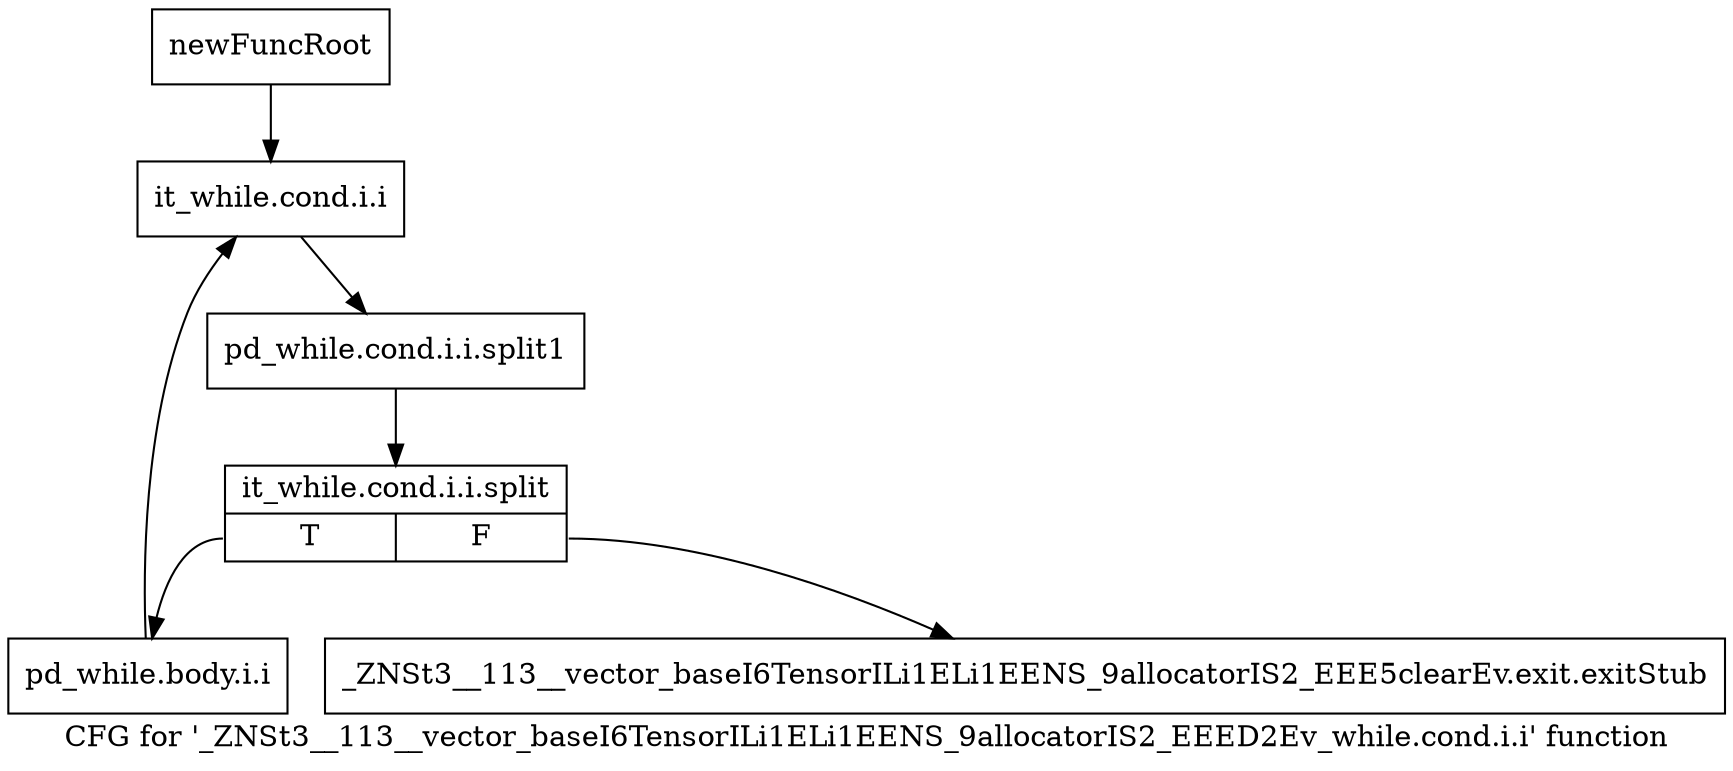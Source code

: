 digraph "CFG for '_ZNSt3__113__vector_baseI6TensorILi1ELi1EENS_9allocatorIS2_EEED2Ev_while.cond.i.i' function" {
	label="CFG for '_ZNSt3__113__vector_baseI6TensorILi1ELi1EENS_9allocatorIS2_EEED2Ev_while.cond.i.i' function";

	Node0x8b00e50 [shape=record,label="{newFuncRoot}"];
	Node0x8b00e50 -> Node0x8b00ef0;
	Node0x8b00ea0 [shape=record,label="{_ZNSt3__113__vector_baseI6TensorILi1ELi1EENS_9allocatorIS2_EEE5clearEv.exit.exitStub}"];
	Node0x8b00ef0 [shape=record,label="{it_while.cond.i.i}"];
	Node0x8b00ef0 -> Node0xc3e67d0;
	Node0xc3e67d0 [shape=record,label="{pd_while.cond.i.i.split1}"];
	Node0xc3e67d0 -> Node0xc2f1e20;
	Node0xc2f1e20 [shape=record,label="{it_while.cond.i.i.split|{<s0>T|<s1>F}}"];
	Node0xc2f1e20:s0 -> Node0x8b00f40;
	Node0xc2f1e20:s1 -> Node0x8b00ea0;
	Node0x8b00f40 [shape=record,label="{pd_while.body.i.i}"];
	Node0x8b00f40 -> Node0x8b00ef0;
}
